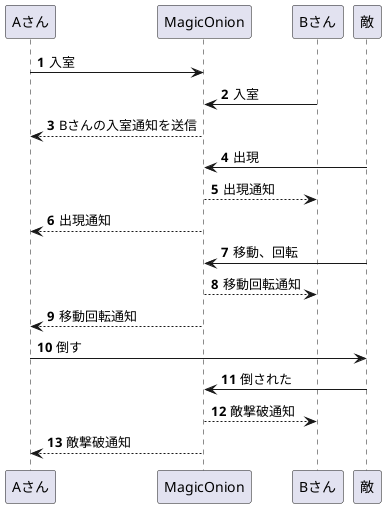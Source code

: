 @startuml
'https://plantuml.com/sequence-diagram

autonumber

Aさん -> MagicOnion: 入室
MagicOnion <- Bさん: 入室
Aさん <-- MagicOnion: Bさんの入室通知を送信

敵 -> MagicOnion:出現
Bさん <-- MagicOnion:出現通知
Aさん <-- MagicOnion:出現通知
敵 -> MagicOnion:移動、回転
Bさん <-- MagicOnion:移動回転通知
Aさん <-- MagicOnion:移動回転通知

Aさん -> 敵 :倒す
MagicOnion <- 敵 :倒された
Bさん <-- MagicOnion:敵撃破通知
Aさん <-- MagicOnion:敵撃破通知
@enduml